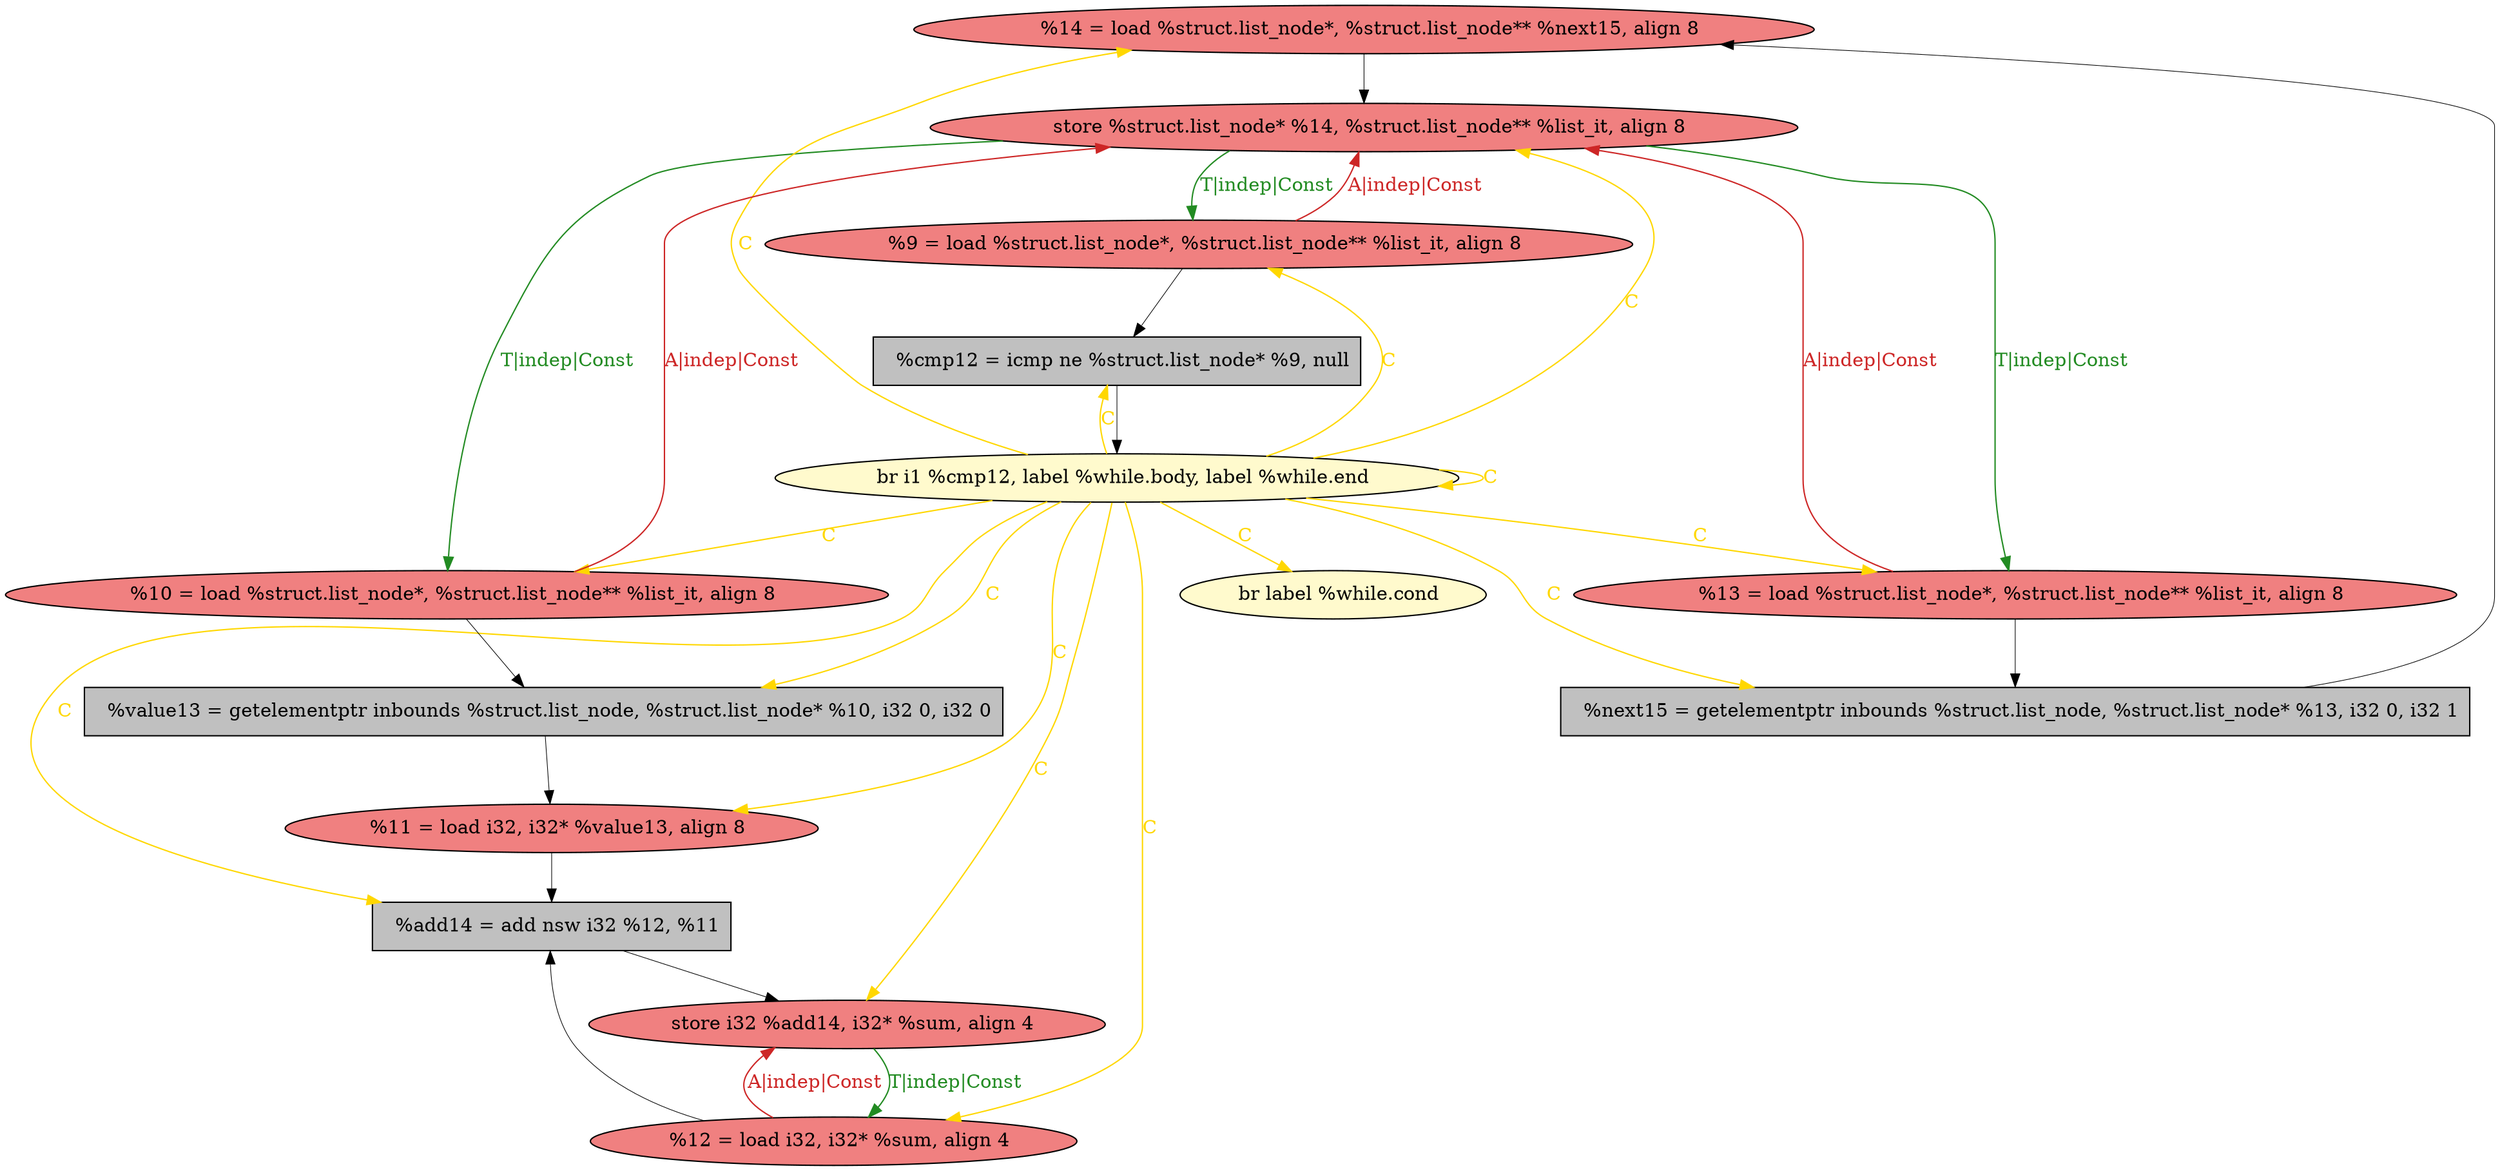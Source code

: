 
digraph G {


node369 [fillcolor=lightcoral,label="  %14 = load %struct.list_node*, %struct.list_node** %next15, align 8",shape=ellipse,style=filled ]
node367 [fillcolor=lightcoral,label="  store i32 %add14, i32* %sum, align 4",shape=ellipse,style=filled ]
node365 [fillcolor=lightcoral,label="  store %struct.list_node* %14, %struct.list_node** %list_it, align 8",shape=ellipse,style=filled ]
node370 [fillcolor=lemonchiffon,label="  br label %while.cond",shape=ellipse,style=filled ]
node368 [fillcolor=grey,label="  %cmp12 = icmp ne %struct.list_node* %9, null",shape=rectangle,style=filled ]
node364 [fillcolor=lemonchiffon,label="  br i1 %cmp12, label %while.body, label %while.end",shape=ellipse,style=filled ]
node359 [fillcolor=grey,label="  %next15 = getelementptr inbounds %struct.list_node, %struct.list_node* %13, i32 0, i32 1",shape=rectangle,style=filled ]
node358 [fillcolor=lightcoral,label="  %10 = load %struct.list_node*, %struct.list_node** %list_it, align 8",shape=ellipse,style=filled ]
node360 [fillcolor=lightcoral,label="  %11 = load i32, i32* %value13, align 8",shape=ellipse,style=filled ]
node361 [fillcolor=grey,label="  %value13 = getelementptr inbounds %struct.list_node, %struct.list_node* %10, i32 0, i32 0",shape=rectangle,style=filled ]
node371 [fillcolor=lightcoral,label="  %12 = load i32, i32* %sum, align 4",shape=ellipse,style=filled ]
node366 [fillcolor=grey,label="  %add14 = add nsw i32 %12, %11",shape=rectangle,style=filled ]
node362 [fillcolor=lightcoral,label="  %13 = load %struct.list_node*, %struct.list_node** %list_it, align 8",shape=ellipse,style=filled ]
node363 [fillcolor=lightcoral,label="  %9 = load %struct.list_node*, %struct.list_node** %list_it, align 8",shape=ellipse,style=filled ]

node365->node362 [style=solid,color=forestgreen,label="T|indep|Const",penwidth=1.0,fontcolor=forestgreen ]
node362->node365 [style=solid,color=firebrick3,label="A|indep|Const",penwidth=1.0,fontcolor=firebrick3 ]
node365->node363 [style=solid,color=forestgreen,label="T|indep|Const",penwidth=1.0,fontcolor=forestgreen ]
node364->node368 [style=solid,color=gold,label="C",penwidth=1.0,fontcolor=gold ]
node363->node368 [style=solid,color=black,label="",penwidth=0.5,fontcolor=black ]
node365->node358 [style=solid,color=forestgreen,label="T|indep|Const",penwidth=1.0,fontcolor=forestgreen ]
node364->node360 [style=solid,color=gold,label="C",penwidth=1.0,fontcolor=gold ]
node361->node360 [style=solid,color=black,label="",penwidth=0.5,fontcolor=black ]
node360->node366 [style=solid,color=black,label="",penwidth=0.5,fontcolor=black ]
node369->node365 [style=solid,color=black,label="",penwidth=0.5,fontcolor=black ]
node359->node369 [style=solid,color=black,label="",penwidth=0.5,fontcolor=black ]
node364->node371 [style=solid,color=gold,label="C",penwidth=1.0,fontcolor=gold ]
node364->node370 [style=solid,color=gold,label="C",penwidth=1.0,fontcolor=gold ]
node364->node362 [style=solid,color=gold,label="C",penwidth=1.0,fontcolor=gold ]
node358->node365 [style=solid,color=firebrick3,label="A|indep|Const",penwidth=1.0,fontcolor=firebrick3 ]
node364->node361 [style=solid,color=gold,label="C",penwidth=1.0,fontcolor=gold ]
node364->node365 [style=solid,color=gold,label="C",penwidth=1.0,fontcolor=gold ]
node371->node366 [style=solid,color=black,label="",penwidth=0.5,fontcolor=black ]
node364->node369 [style=solid,color=gold,label="C",penwidth=1.0,fontcolor=gold ]
node368->node364 [style=solid,color=black,label="",penwidth=0.5,fontcolor=black ]
node364->node358 [style=solid,color=gold,label="C",penwidth=1.0,fontcolor=gold ]
node364->node364 [style=solid,color=gold,label="C",penwidth=1.0,fontcolor=gold ]
node366->node367 [style=solid,color=black,label="",penwidth=0.5,fontcolor=black ]
node364->node363 [style=solid,color=gold,label="C",penwidth=1.0,fontcolor=gold ]
node367->node371 [style=solid,color=forestgreen,label="T|indep|Const",penwidth=1.0,fontcolor=forestgreen ]
node363->node365 [style=solid,color=firebrick3,label="A|indep|Const",penwidth=1.0,fontcolor=firebrick3 ]
node364->node366 [style=solid,color=gold,label="C",penwidth=1.0,fontcolor=gold ]
node364->node367 [style=solid,color=gold,label="C",penwidth=1.0,fontcolor=gold ]
node371->node367 [style=solid,color=firebrick3,label="A|indep|Const",penwidth=1.0,fontcolor=firebrick3 ]
node358->node361 [style=solid,color=black,label="",penwidth=0.5,fontcolor=black ]
node362->node359 [style=solid,color=black,label="",penwidth=0.5,fontcolor=black ]
node364->node359 [style=solid,color=gold,label="C",penwidth=1.0,fontcolor=gold ]


}
